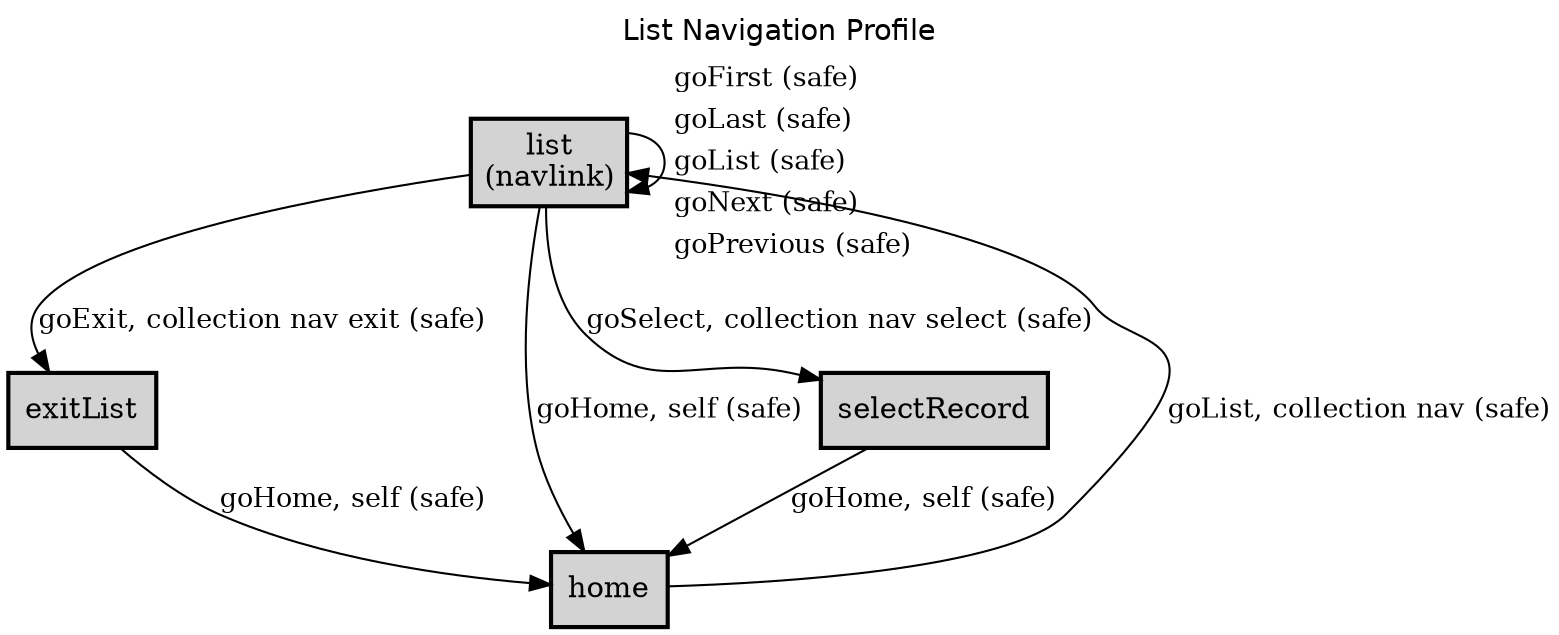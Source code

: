 digraph application_state_diagram {
  graph [
    labelloc="t";
    fontname="Helvetica"
    label="List Navigation Profile";
    URL="index.html" target="_parent"
  ];
  node [shape = box, style = "bold,filled" fillcolor="lightgray"];

    list [margin=0.02, label=<<table cellspacing="0" cellpadding="5" border="0"><tr><td>list<br />(navlink)<br /></td></tr></table>>,shape=box URL="docs/semantic.list.html" target="_parent"]

    exitList -> home [label = "goHome, self (safe)" URL="docs/safe.goHome.html" target="_parent" fontsize=13];
    home -> list [label = "goList, collection nav (safe)" URL="docs/safe.goList.html" target="_parent" fontsize=13];
    list -> exitList [label = "goExit, collection nav exit (safe)" URL="docs/safe.goExit.html" target="_parent" fontsize=13];
    list -> home [label = "goHome, self (safe)" URL="docs/safe.goHome.html" target="_parent" fontsize=13];
    list -> list [label=<<table  border="0"><tr><td align="left" href="docs/safe.goFirst.html">goFirst (safe)</td></tr><tr><td align="left" href="docs/safe.goLast.html">goLast (safe)</td></tr><tr><td align="left" href="docs/safe.goList.html">goList (safe)</td></tr><tr><td align="left" href="docs/safe.goNext.html">goNext (safe)</td></tr><tr><td align="left" href="docs/safe.goPrevious.html">goPrevious (safe)</td></tr></table>> fontsize=13];
    list -> selectRecord [label = "goSelect, collection nav select (safe)" URL="docs/safe.goSelect.html" target="_parent" fontsize=13];
    selectRecord -> home [label = "goHome, self (safe)" URL="docs/safe.goHome.html" target="_parent" fontsize=13];

    exitList [URL="docs/semantic.exitList.html" target="_parent"]
    home [URL="docs/semantic.home.html" target="_parent"]
    selectRecord [URL="docs/semantic.selectRecord.html" target="_parent"]

}